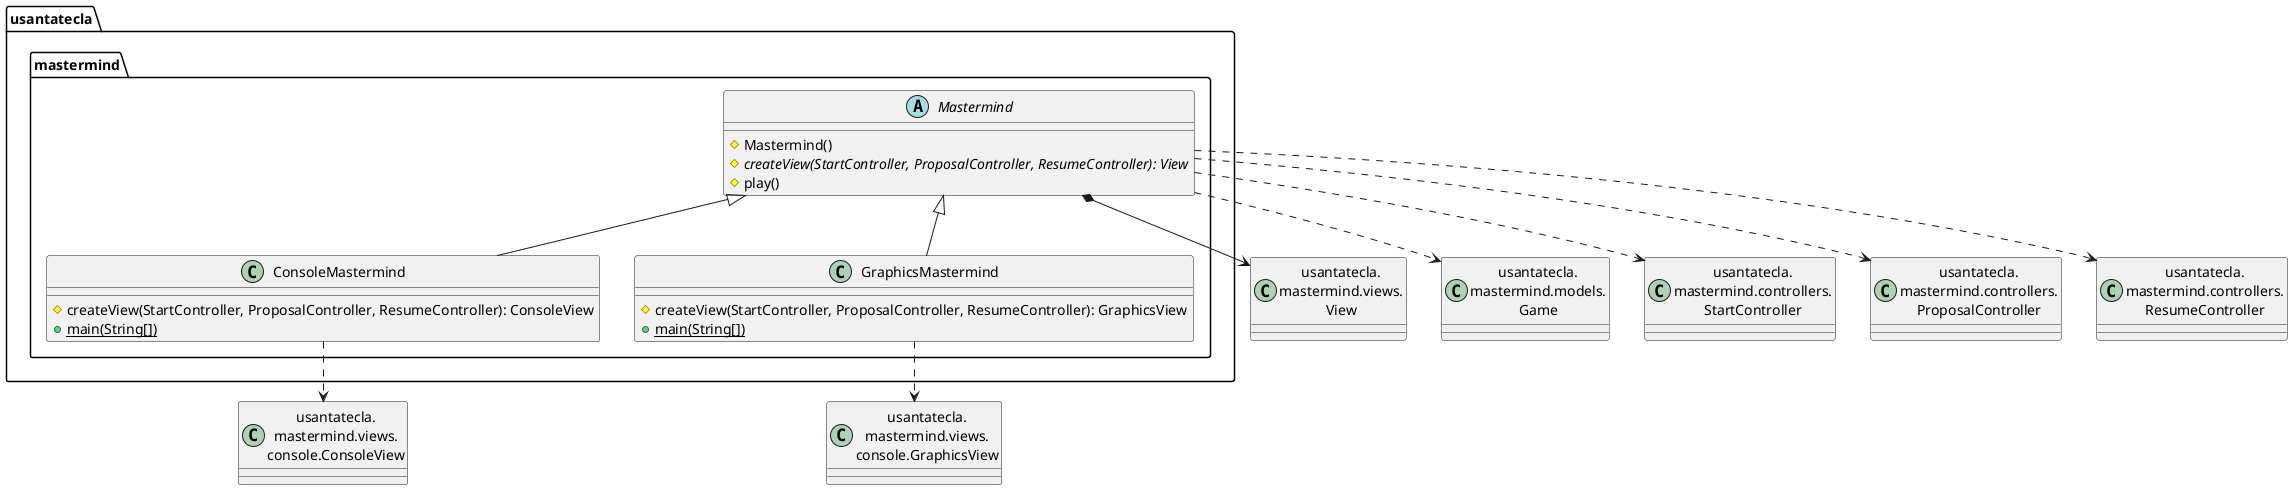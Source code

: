 @startuml usantatecla.mastermind

class View as "usantatecla.\nmastermind.views.\nView"
class Game as "usantatecla.\nmastermind.models.\nGame"
class ConsoleView as "usantatecla.\nmastermind.views.\nconsole.ConsoleView"
class GraphicsView as "usantatecla.\nmastermind.views.\nconsole.GraphicsView"
class StartController as "usantatecla.\nmastermind.controllers.\nStartController"
class ProposalController as "usantatecla.\nmastermind.controllers.\nProposalController"
class ResumeController as "usantatecla.\nmastermind.controllers.\nResumeController"

abstract class  usantatecla.mastermind.Mastermind{
    # Mastermind()
    # {abstract} createView(StartController, ProposalController, ResumeController): View
    # play()
}
usantatecla.mastermind.Mastermind *-down-> View
usantatecla.mastermind.Mastermind .down.> Game
usantatecla.mastermind.Mastermind .down.> StartController
usantatecla.mastermind.Mastermind .down.> ProposalController
usantatecla.mastermind.Mastermind .down.> ResumeController

class  usantatecla.mastermind.ConsoleMastermind{
    # createView(StartController, ProposalController, ResumeController): ConsoleView
    + {static} main(String[])
}
usantatecla.mastermind.ConsoleMastermind -up-|> usantatecla.mastermind.Mastermind
usantatecla.mastermind.ConsoleMastermind ..> ConsoleView

class  usantatecla.mastermind.GraphicsMastermind{
    # createView(StartController, ProposalController, ResumeController): GraphicsView
    + {static} main(String[])
}
usantatecla.mastermind.GraphicsMastermind -up-|> usantatecla.mastermind.Mastermind
usantatecla.mastermind.GraphicsMastermind ..> GraphicsView

@enduml

@startuml usantatecla.mastermind.views

class Error as "usantatecla.mastermind.models.\nError"{}
class Color as "usantatecla.mastermind.models.\nColor"{}
class StartController as "usantatecla.\nmastermind.controllers.\nStartController"
class ProposalController as "usantatecla.\nmastermind.controllers.\nProposalController"
class ResumeController as "usantatecla.\nmastermind.controllers.\nResumeController"

abstract class usantatecla.mastermind.views.ColorView{
    + {static} INITIALS: char []
    # ColorView()
    # ColorView(Color)
    + allInitials(): String
    # {abstract} resultInitials(int): String
    + {static} getInstance(char): Color
}
usantatecla.mastermind.views.ColorView *-down-> Color

abstract class usantatecla.mastermind.views.ErrorView{
    + MESSAGES: String []
    # ErrorView()
    + ErrorView(Error error)
    # {abstract} colorInitials(): String
}
usantatecla.mastermind.views.ErrorView *-down-> Error

enum usantatecla.mastermind.views.Message{
    + ATTEMPTS
    + SECRET
    + RESUME
    + RESULT
    + PROPOSED_COMBINATION
    + TITLE
    + WINNER
    + LOOSER
    - message: String
    - Message(String)
    + getMessage(): String
}

abstract class usantatecla.mastermind.views.View {
    + View(StartController, ProposalController, ResumeController)
    + interact()
    # {abstract} start(): void
    # {abstract} propose(): boolean
    # {abstract} isNewGame(): boolean
}
usantatecla.mastermind.views.View *-down-> StartController
usantatecla.mastermind.views.View *-down-> ProposalController
usantatecla.mastermind.views.View *-down-> ResumeController

@enduml

@startuml usantatecla.mastermind.views.console

class Error as "usantatecla.\nmastermind.types.\nError"
enum Color as "usantatecla.\nmastermind.types.\nColor"
abstract class View as "usantatecla.\nmastermind.views.\nView"
abstract class ColorView as "usantatecla.\nmastermind.views.\nColorView"
abstract class ErrorView as "usantatecla.\nmastermind.views.\nErrorView"
enum Message as "usantatecla.\nmastermind.views.\nMessage"
class Console as "usantatecla.utils.\nConsole"
class YesNoDialog as "usantatecla.utils.\nYesNoDialog"
enum ColorCode as "usantatecla.utils.\nColorCode"
class StartController as "usantatecla.\nmastermind.controllers.\nStartController"
class ProposalController as "usantatecla.\nmastermind.controllers.\nProposalController"
class ResumeController as "usantatecla.\nmastermind.controllers.\nResumeController"
abstract class Controller as "usantatecla.\nmastermind.controllers.\nController"

class usantatecla.mastermind.views.console.ConsoleView {
    + ConsoleView(StartController, ProposalController, ResumeController)
    # start()
    # propose() : boolean
    # isNewGame() : boolean
}
usantatecla.mastermind.views.console.ConsoleView -up-|> View
usantatecla.mastermind.views.console.ConsoleView *-down-> usantatecla.mastermind.views.console.StartView
usantatecla.mastermind.views.console.ConsoleView *-down-> usantatecla.mastermind.views.console.ProposalView
usantatecla.mastermind.views.console.ConsoleView *-down-> usantatecla.mastermind.views.console.ResumeView
usantatecla.mastermind.views.console.ConsoleView *-down-> StartController
usantatecla.mastermind.views.console.ConsoleView *-down-> ProposalController
usantatecla.mastermind.views.console.ConsoleView *-down-> ResumeController

class usantatecla.mastermind.views.console.ResumeView {
    ~ ResumeView(ResumeController)
    ~ interact() : boolean
}
usantatecla.mastermind.views.console.ResumeView *-down-> ResumeController
usantatecla.mastermind.views.console.ResumeView ..> Message
usantatecla.mastermind.views.console.ResumeView .> YesNoDialog

class usantatecla.mastermind.views.console.StartView {
    ~ StartView(StartController)
    ~ interact()
}
usantatecla.mastermind.views.console.StartView *-down-> StartController
usantatecla.mastermind.views.console.StartView ..> Console
usantatecla.mastermind.views.console.StartView ..> Message
usantatecla.mastermind.views.console.StartView ..> usantatecla.mastermind.views.console.SecretCombinationView

class usantatecla.mastermind.views.console.GameView {
    ~ GameView(ProposalController, ProposedCombinationView)
    ~ write()
    ~ isWinnerOrLooser() : boolean
}
usantatecla.mastermind.views.console.GameView *-down-> ProposalController
usantatecla.mastermind.views.console.GameView *-down-> usantatecla.mastermind.views.console.SecretCombinationView
usantatecla.mastermind.views.console.GameView ..> usantatecla.mastermind.views.console.AttemptsView
usantatecla.mastermind.views.console.GameView *-down-> usantatecla.mastermind.views.console.ResultView
usantatecla.mastermind.views.console.GameView *-down-> usantatecla.mastermind.views.console.ProposedCombinationView
usantatecla.mastermind.views.console.GameView ..> Message
usantatecla.mastermind.views.console.GameView ..> Console

class usantatecla.mastermind.views.console.ProposalView {
    ~ ProposalView(ProposalController)
    ~ interact() : boolean

}
usantatecla.mastermind.views.console.ProposalView *-down-> ProposalController
usantatecla.mastermind.views.console.ProposalView *-down-> usantatecla.mastermind.views.console.GameView
usantatecla.mastermind.views.console.ProposalView ..> usantatecla.mastermind.views.console.ProposedCombinationView


class usantatecla.mastermind.views.console.ProposedCombinationView {
    ~ ProposedCombinationView(ProposalController)
    ~ write()
    ~ read()
}
usantatecla.mastermind.views.console.ProposedCombinationView *-down-> ProposalController
usantatecla.mastermind.views.console.ProposedCombinationView ..> usantatecla.mastermind.views.console.ErrorView
usantatecla.mastermind.views.console.ProposedCombinationView ..> usantatecla.mastermind.views.console.ColorView
usantatecla.mastermind.views.console.ProposedCombinationView ..> Color
usantatecla.mastermind.views.console.ProposedCombinationView ..> Message
usantatecla.mastermind.views.console.ProposedCombinationView ..> Console

class usantatecla.mastermind.views.console.SecretCombinationView {
    ~ SecretCombinationView(Controller)
    ~ writeln()
}
usantatecla.mastermind.views.console.SecretCombinationView ..> Controller
usantatecla.mastermind.views.console.SecretCombinationView ..> Message
usantatecla.mastermind.views.console.SecretCombinationView ..> Console

class usantatecla.mastermind.views.console.ResultView {
    ~ ResultView(ProposalController)
    ~ writeln()
}
usantatecla.mastermind.views.console.ResultView *-down-> ProposalController
usantatecla.mastermind.views.console.ResultView ..> Message
usantatecla.mastermind.views.console.ResultView ..> Console

class usantatecla.mastermind.views.console.AttemptsView {
    ~ AttemptsView(int)
    ~ writeln()
}
usantatecla.mastermind.views.console.AttemptsView ..> Console
usantatecla.mastermind.views.console.AttemptsView ..> Message

class usantatecla.mastermind.views.console.ColorView {
    ~ ColorView()
    ~ ColorView(Color)
    # resultInitials(int) : String
    ~ write()
}
usantatecla.mastermind.views.console.ColorView -up-|> ColorView
usantatecla.mastermind.views.console.ColorView ..> ColorCode
usantatecla.mastermind.views.console.ColorView ..> Console
usantatecla.mastermind.views.console.ColorView ..> Color

class usantatecla.mastermind.views.console.ErrorView {
    ~ ErrorView()
    ~ ErrorView(Error)
    ~ writeln()
    # colorInitials() : String
}
usantatecla.mastermind.views.console.ErrorView -up-|> ErrorView
usantatecla.mastermind.views.console.ErrorView ..> Error
usantatecla.mastermind.views.console.ErrorView ..> Console
usantatecla.mastermind.views.console.ErrorView ..> usantatecla.mastermind.views.console.ColorView

@enduml

@startuml usantatecla.mastermind.controllers

abstract class Combination as "usantatecla.\nmastermind.models.\nCombination"
class Game as "usantatecla.\nmastermind.models.\nGame"
class Error as "usantatecla.\nmastermind.types.\nError"
class Color as "usantatecla.\nmastermind.types.\nColor"
class ProposedCombination as "usantatecla.\nmastermind.models.\nProposedCombination"
class Result as "usantatecla.\nmastermind.models.\nResult"

abstract class usantatecla.mastermind.controllers.Controller {
    # Controller(Game)
    + getWidth(): int
}
usantatecla.mastermind.controllers.Controller *-down-> Game
usantatecla.mastermind.controllers.Controller .down.> Combination

class usantatecla.mastermind.controllers.StartController {
    + StartController(Game)
}
usantatecla.mastermind.controllers.Controller <|-down- usantatecla.mastermind.controllers.StartController
usantatecla.mastermind.controllers.StartController .down.> Game

class usantatecla.mastermind.controllers.ProposalController {
    + ProposalController(Game)
    + addProposedCombination(List<Color>): Error
    + boolean isWinner(): boolean
    + isLooser(): boolean
    + getAttempts(): int
    + getProposedCombination(int position): ProposedCombination
    + getResult(int position): Result
}
usantatecla.mastermind.controllers.Controller <|-down- usantatecla.mastermind.controllers.ProposalController
usantatecla.mastermind.controllers.ProposalController .down.> Error
usantatecla.mastermind.controllers.ProposalController .down.> ProposedCombination
usantatecla.mastermind.controllers.ProposalController .down.> Result
usantatecla.mastermind.controllers.ProposalController .down.> Color
usantatecla.mastermind.controllers.ProposalController .down.> Game

class usantatecla.mastermind.controllers.ResumeController {
    + ResumeController(Game)
    + reset()
}
usantatecla.mastermind.controllers.Controller <|-down- usantatecla.mastermind.controllers.ResumeController
usantatecla.mastermind.controllers.ResumeController .down.> Game
@enduml

@startuml usantatecla.mastermind.models
enum Color as "usantatecla.\nmastermind.types.\nColor"

abstract class usantatecla.mastermind.models.Combination {
    - {static} WIDTH: int
    # Combination()
    + {static} getWidth(): int
}
usantatecla.mastermind.models.Combination *-down-> "*" Color

class usantatecla.mastermind.models.Game {
    - {static} MAX_LONG: int
    - attempts: int
    + Game()
    + reset()
    + addProposeCombination(ProposedCombination)
    + isLooser(): boolean
    + isWinner(): boolean
    + getAttempts(): int
    + getProposedCombination(int): ProposedCombination
    + getResult(int): Result
}
usantatecla.mastermind.models.Game *-down-> usantatecla.mastermind.models.SecretCombination
usantatecla.mastermind.models.Game *-down-> "*" usantatecla.mastermind.models.Result
usantatecla.mastermind.models.Game *-down-> "*" usantatecla.mastermind.models.ProposedCombination

class usantatecla.mastermind.models.ProposedCombination {
    ~ contains(Color, int): boolean
    ~ contains(Color): boolean
    + getColors(): List<Color>
}
usantatecla.mastermind.models.ProposedCombination -up-|> usantatecla.mastermind.models.Combination
usantatecla.mastermind.models.ProposedCombination ..> Color

class usantatecla.mastermind.models.Result {
    - blacks: int
    - whites: int
    ~ Result(int, int)
    ~ isWinner(): boolean
    + getBlacks(): int
    + getWhites(): int
}

usantatecla.mastermind.models.Result ..> usantatecla.mastermind.models.Combination

class usantatecla.mastermind.models.SecretCombination {
    ~ SecretCombination()
    ~ getResult(ProposedCombination): Result
}
usantatecla.mastermind.models.SecretCombination -up-|> usantatecla.mastermind.models.Combination
usantatecla.mastermind.models.SecretCombination ..> usantatecla.mastermind.models.Result
usantatecla.mastermind.models.SecretCombination ..> usantatecla.mastermind.models.ProposedCombination
usantatecla.mastermind.models.SecretCombination ..> Color
@enduml

@startuml usantatecla.mastermind.types
enum usantatecla.mastermind.types.Color {
    + RED
    + BLUE
    + YELLOW
    + GREEN
    + ORANGE
    + PURPLE
    + NULL
    + {static} length(): int
    + isNull() : boolean
}

enum usantatecla.mastermind.types.Error {
    + DUPLICATED
    + WRONG_CHARACTERS
    + WRONG_LENGTH
    + NULL
    + isNull() : boolean
}

@enduml

@startuml usantatecla.utils

class BufferedReader as "java.io.BufferedReader"{}

enum usantatecla.utils.views.ColorCode{
    + RED
    + BLUE
    + YELLOW
    + GREEN
    + ORANGE
    + PURPLE
    + RESET_COLOR
    - color: String
    ~ ColorCode(String)
    + getColor(): String
    + {static} getColorByIndex(int): String
}

class usantatecla.utils.views.Console{
    - {static} console: Console
    + {static} getInstance(): Console
    + readString(String): String
    + readString(): String
    + readInt(String): int
    + readChar(String): char
    + writeln()
    + write(String)
    + writeln(String)
    + write(char)
    - writeError(String)
}
usantatecla.utils.views.Console *-down-> BufferedReader

class  usantatecla.utils.views.YesNoDialog{
    - {static} AFIRMATIVE: char
    - {static} NEGATIVE: char
    - {static} QUESTION: String
    - {static} MESSAGE: String
    + YesNoDialog()
    + read(String): boolean
    - {static} isAfirmative(char): boolean
    - {static} isNegative(char): boolean
}
usantatecla.utils.views.YesNoDialog ..> usantatecla.utils.views.Console

@enduml
